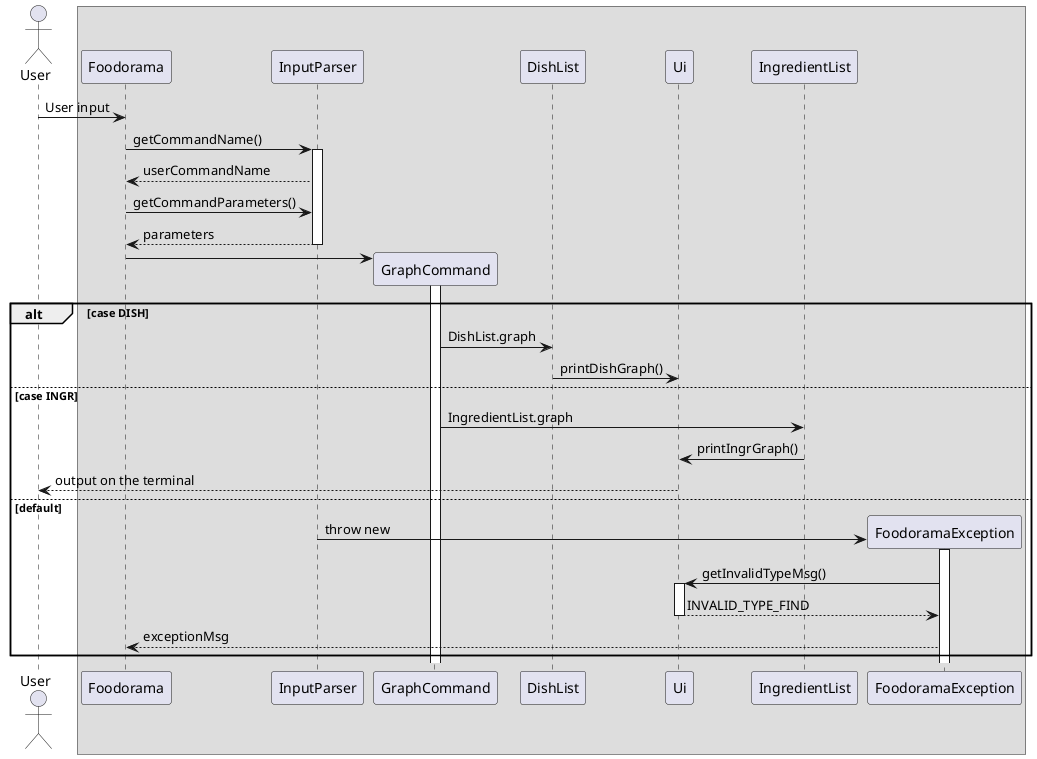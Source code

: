 @startuml
'https://plantuml.com/sequence-diagram

hide circle
skinparam classAttributeIconSize 0

actor User

Box
User -> Foodorama: User input
Foodorama -> InputParser: getCommandName()
activate InputParser
Foodorama <-- InputParser: userCommandName

Foodorama -> InputParser: getCommandParameters()

return parameters

create GraphCommand
Foodorama -> GraphCommand
activate GraphCommand

alt case DISH
    GraphCommand -> DishList: DishList.graph
    DishList -> Ui: printDishGraph()


else case INGR
    GraphCommand -> IngredientList : IngredientList.graph
    IngredientList -> Ui: printIngrGraph()
    Ui --> User: output on the terminal

else default
    create FoodoramaException
    InputParser -> FoodoramaException: throw new
    activate FoodoramaException

    FoodoramaException -> Ui: getInvalidTypeMsg()
    activate Ui
    FoodoramaException<-- Ui : INVALID_TYPE_FIND
    deactivate Ui
    FoodoramaException --> Foodorama: exceptionMsg
end

@enduml
